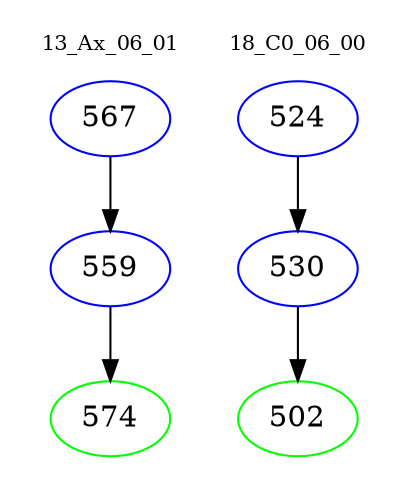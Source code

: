 digraph{
subgraph cluster_0 {
color = white
label = "13_Ax_06_01";
fontsize=10;
T0_567 [label="567", color="blue"]
T0_567 -> T0_559 [color="black"]
T0_559 [label="559", color="blue"]
T0_559 -> T0_574 [color="black"]
T0_574 [label="574", color="green"]
}
subgraph cluster_1 {
color = white
label = "18_C0_06_00";
fontsize=10;
T1_524 [label="524", color="blue"]
T1_524 -> T1_530 [color="black"]
T1_530 [label="530", color="blue"]
T1_530 -> T1_502 [color="black"]
T1_502 [label="502", color="green"]
}
}
